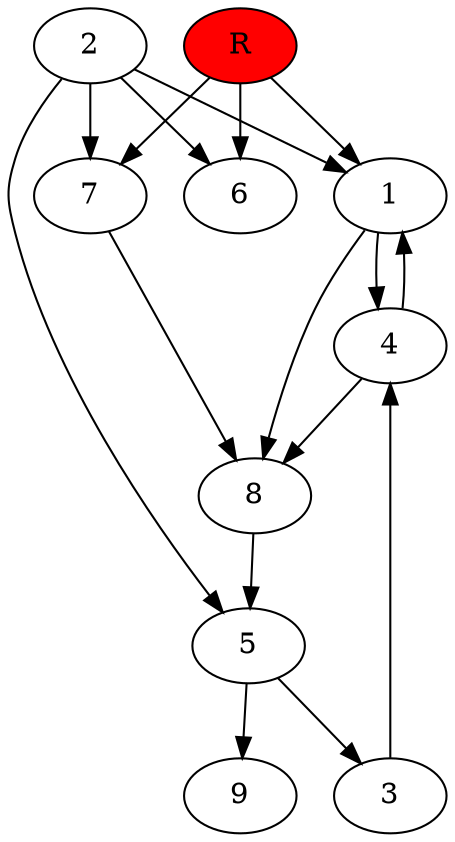 digraph prb12437 {
	1
	2
	3
	4
	5
	6
	7
	8
	R [fillcolor="#ff0000" style=filled]
	1 -> 4
	1 -> 8
	2 -> 1
	2 -> 5
	2 -> 6
	2 -> 7
	3 -> 4
	4 -> 1
	4 -> 8
	5 -> 3
	5 -> 9
	7 -> 8
	8 -> 5
	R -> 1
	R -> 6
	R -> 7
}
